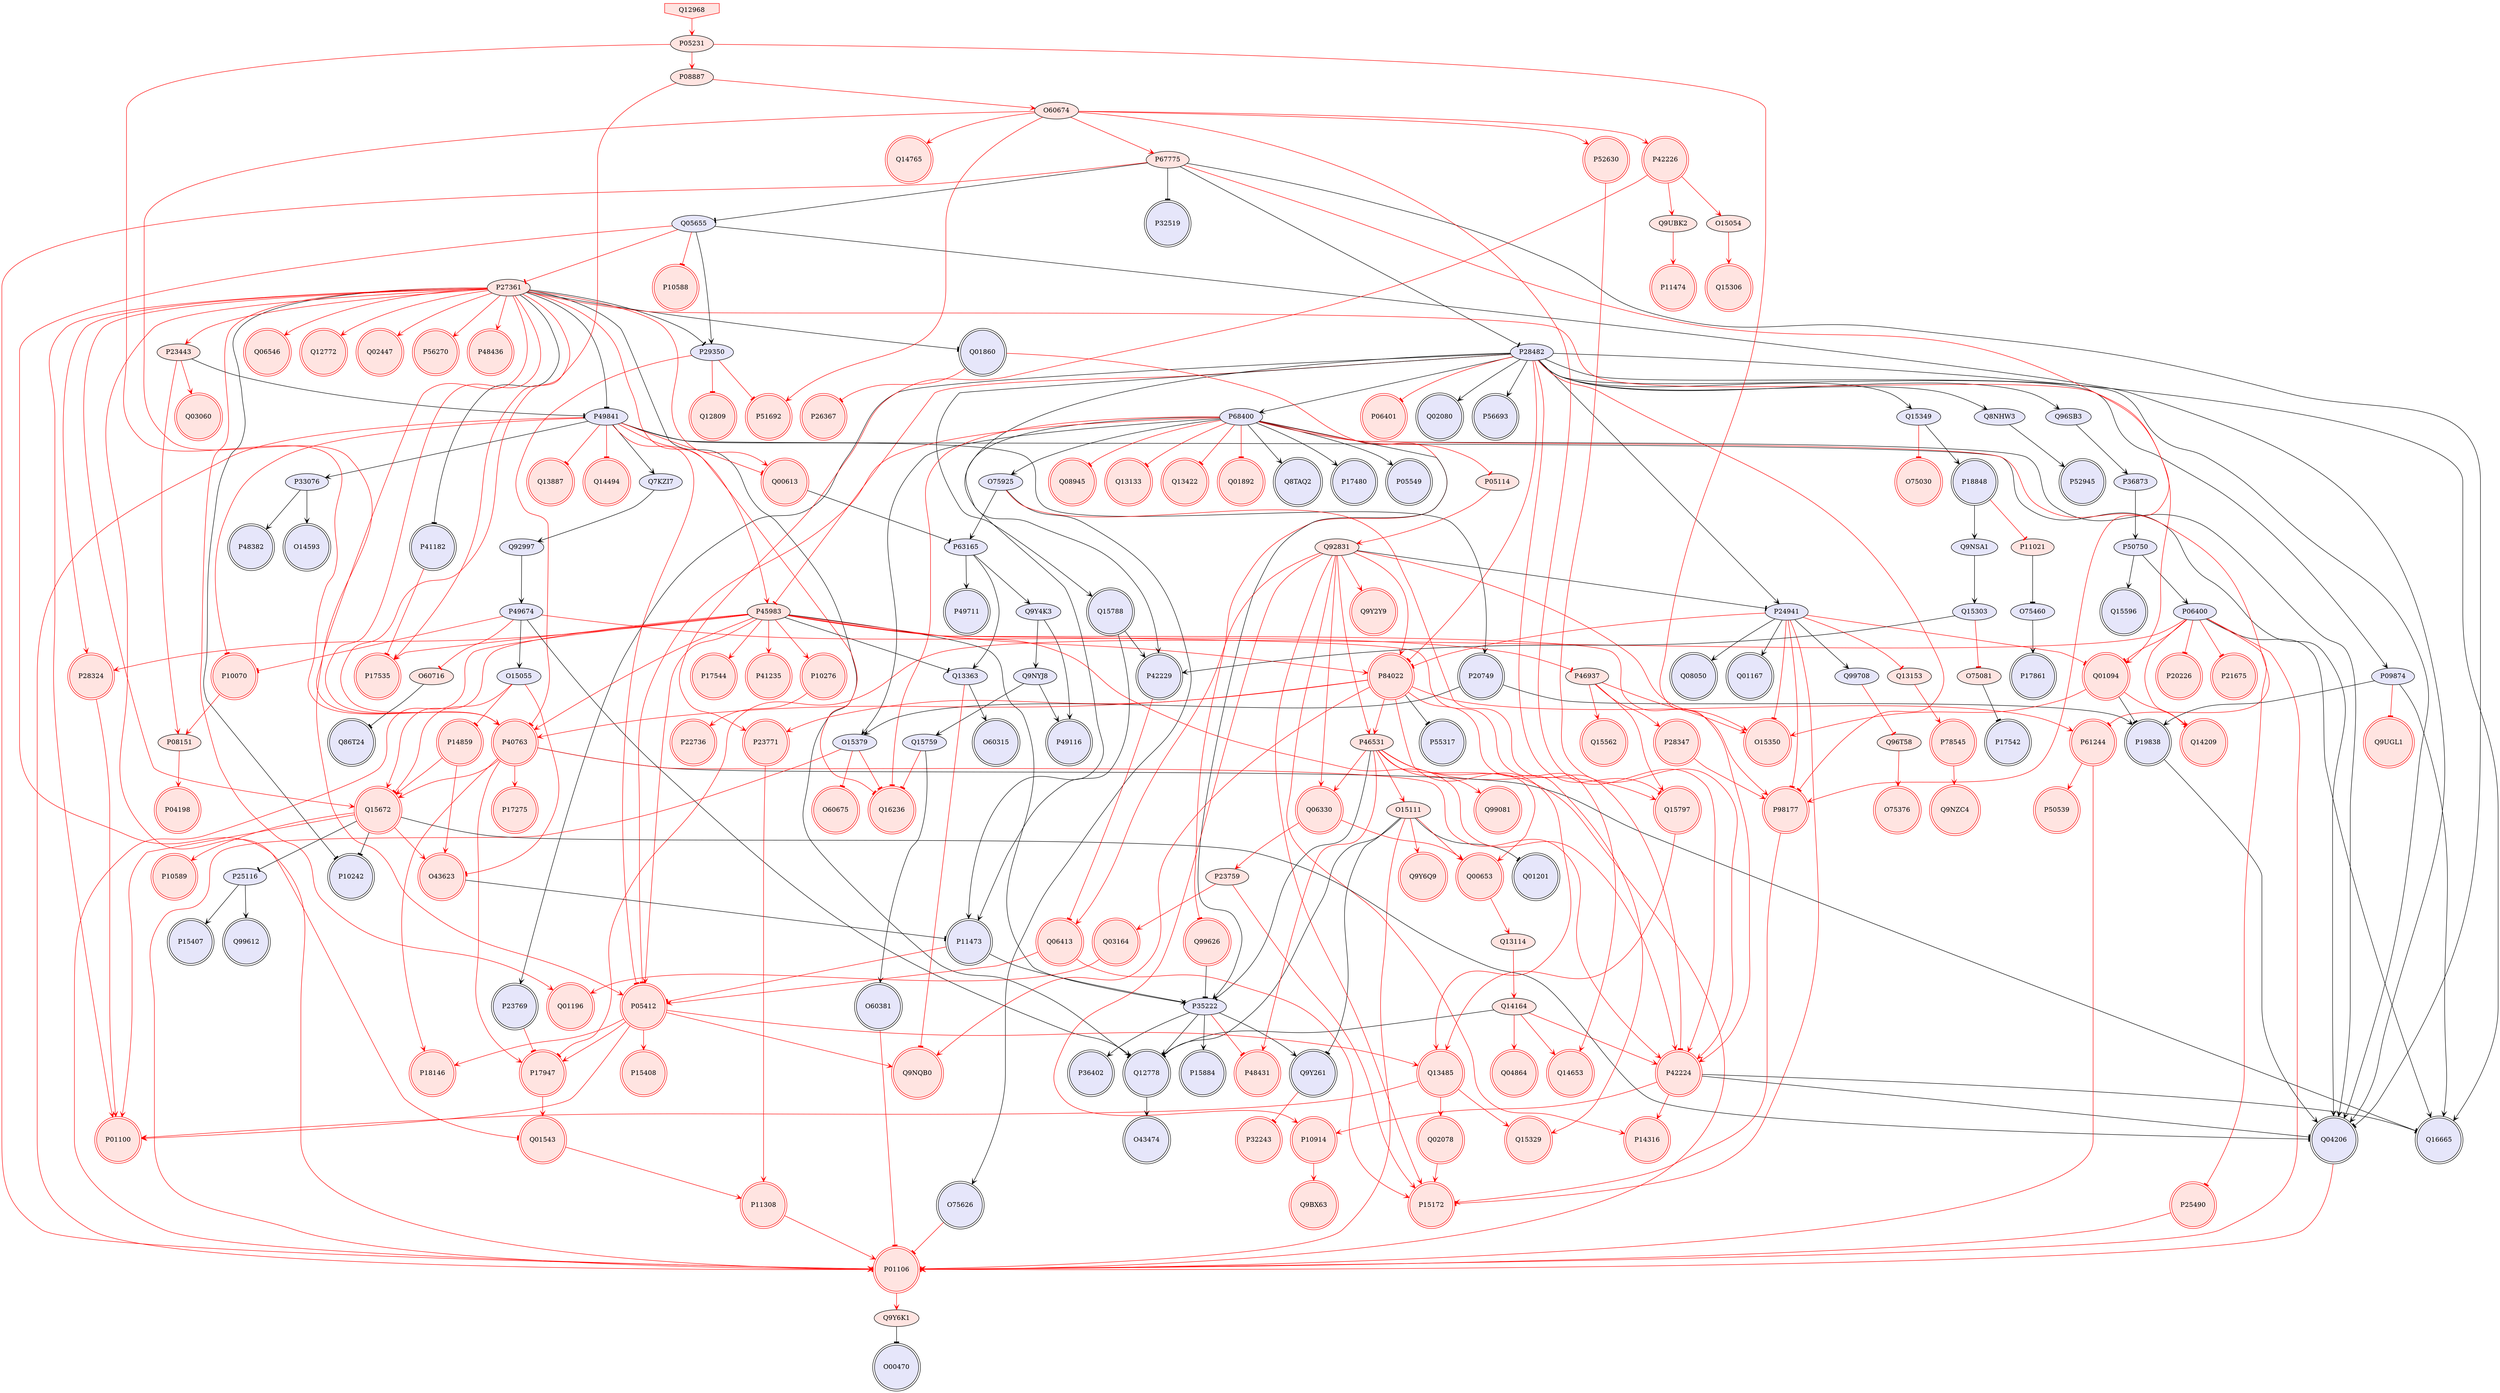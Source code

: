 digraph {

O75460->P17861 [penwidth=1, color=black, arrowhead="vee"]
P50750->Q15596 [penwidth=1, color=black, arrowhead="vee"]
P50750->P06400 [penwidth=1, color=black, arrowhead="vee"]
P36873->P50750 [penwidth=1, color=black, arrowhead="vee"]
P24941->Q08050 [penwidth=1, color=black, arrowhead="vee"]
Q9Y4K3->P49116 [penwidth=1, color=black, arrowhead="vee"]
P63165->Q9Y4K3 [penwidth=1, color=black, arrowhead="vee"]
Q9Y4K3->Q9NYJ8 [penwidth=1, color=black, arrowhead="vee"]
O15111->Q12778 [penwidth=1, color=black, arrowhead="tee"]
O15111->Q01201 [penwidth=1, color=black, arrowhead="tee"]
O15111->Q9Y261 [penwidth=1, color=black, arrowhead="tee"]
Q15349->P18848 [penwidth=1, color=black, arrowhead="vee"]
P28482->Q15349 [penwidth=1, color=black, arrowhead="vee"]
P27361->P29350 [penwidth=1, color=black, arrowhead="tee"]
P27361->Q12778 [penwidth=1, color=black, arrowhead="tee"]
P27361->P10242 [penwidth=1, color=black, arrowhead="tee"]
P27361->P49841 [penwidth=1, color=black, arrowhead="tee"]
P27361->P41182 [penwidth=1, color=black, arrowhead="tee"]
P27361->Q01860 [penwidth=1, color=black, arrowhead="tee"]
P35222->Q12778 [penwidth=1, color=black, arrowhead="vee"]
P45983->P35222 [penwidth=1, color=black, arrowhead="tee"]
P68400->P35222 [penwidth=1, color=black, arrowhead="vee"]
P46531->P35222 [penwidth=1, color=black, arrowhead="tee"]
P35222->P36402 [penwidth=1, color=black, arrowhead="vee"]
P11473->P35222 [penwidth=1, color=black, arrowhead="vee"]
P35222->P15884 [penwidth=1, color=black, arrowhead="vee"]
Q99626->P35222 [penwidth=1, color=black, arrowhead="tee"]
P40763->Q16665 [penwidth=1, color=black, arrowhead="tee"]
P63165->Q13363 [penwidth=1, color=black, arrowhead="vee"]
P45983->Q13363 [penwidth=1, color=black, arrowhead="tee"]
Q13363->O60315 [penwidth=1, color=black, arrowhead="vee"]
Q9NYJ8->P49116 [penwidth=1, color=black, arrowhead="vee"]
Q14164->Q12778 [penwidth=1, color=black, arrowhead="tee"]
P20749->P19838 [penwidth=1, color=black, arrowhead="vee"]
Q01094->P19838 [penwidth=1, color=black, arrowhead="tee"]
P19838->Q04206 [penwidth=1, color=black, arrowhead="vee"]
P09874->P19838 [penwidth=1, color=black, arrowhead="vee"]
P63165->P49711 [penwidth=1, color=black, arrowhead="vee"]
P11021->O75460 [penwidth=1, color=black, arrowhead="tee"]
Q92831->P24941 [penwidth=1, color=black, arrowhead="tee"]
P49674->Q12778 [penwidth=1, color=black, arrowhead="vee"]
Q92997->P49674 [penwidth=1, color=black, arrowhead="vee"]
P49674->O15055 [penwidth=1, color=black, arrowhead="vee"]
Q05655->P29350 [penwidth=1, color=black, arrowhead="vee"]
P24941->Q99708 [penwidth=1, color=black, arrowhead="vee"]
P28482->P24941 [penwidth=1, color=black, arrowhead="vee"]
P24941->Q01167 [penwidth=1, color=black, arrowhead="vee"]
P67775->Q04206 [penwidth=1, color=black, arrowhead="tee"]
P67775->Q05655 [penwidth=1, color=black, arrowhead="tee"]
P67775->P28482 [penwidth=1, color=black, arrowhead="tee"]
P67775->P32519 [penwidth=1, color=black, arrowhead="tee"]
Q12778->O43474 [penwidth=1, color=black, arrowhead="vee"]
P68400->O15379 [penwidth=1, color=black, arrowhead="vee"]
P20749->O15379 [penwidth=1, color=black, arrowhead="vee"]
Q7KZI7->Q92997 [penwidth=1, color=black, arrowhead="vee"]
O75925->P63165 [penwidth=1, color=black, arrowhead="vee"]
P68400->O75925 [penwidth=1, color=black, arrowhead="vee"]
O75925->O75626 [penwidth=1, color=black, arrowhead="vee"]
P42224->Q04206 [penwidth=1, color=black, arrowhead="tee"]
P42224->Q16665 [penwidth=1, color=black, arrowhead="tee"]
Q00613->P63165 [penwidth=1, color=black, arrowhead="tee"]
O75081->P17542 [penwidth=1, color=black, arrowhead="tee"]
Q15788->P42229 [penwidth=1, color=black, arrowhead="vee"]
Q15788->P11473 [penwidth=1, color=black, arrowhead="vee"]
P28482->Q15788 [penwidth=1, color=black, arrowhead="vee"]
P68400->Q8TAQ2 [penwidth=1, color=black, arrowhead="vee"]
P68400->Q04206 [penwidth=1, color=black, arrowhead="vee"]
P68400->P11473 [penwidth=1, color=black, arrowhead="vee"]
P28482->P68400 [penwidth=1, color=black, arrowhead="vee"]
P68400->P17480 [penwidth=1, color=black, arrowhead="vee"]
P68400->P05549 [penwidth=1, color=black, arrowhead="vee"]
P49841->P20749 [penwidth=1, color=black, arrowhead="vee"]
Q9NYJ8->Q15759 [penwidth=1, color=black, arrowhead="vee"]
Q15759->O60381 [penwidth=1, color=black, arrowhead="vee"]
P49841->Q7KZI7 [penwidth=1, color=black, arrowhead="vee"]
P23443->P49841 [penwidth=1, color=black, arrowhead="tee"]
P06400->Q16665 [penwidth=1, color=black, arrowhead="vee"]
Q15303->P42229 [penwidth=1, color=black, arrowhead="vee"]
P28482->P42229 [penwidth=1, color=black, arrowhead="vee"]
Q15672->Q04206 [penwidth=1, color=black, arrowhead="tee"]
Q05655->Q04206 [penwidth=1, color=black, arrowhead="vee"]
P49841->Q04206 [penwidth=1, color=black, arrowhead="vee"]
P28482->Q04206 [penwidth=1, color=black, arrowhead="vee"]
P09874->Q16665 [penwidth=1, color=black, arrowhead="vee"]
P28482->Q16665 [penwidth=1, color=black, arrowhead="vee"]
P84022->P55317 [penwidth=1, color=black, arrowhead="tee"]
P28482->P09874 [penwidth=1, color=black, arrowhead="vee"]
Q9NSA1->Q15303 [penwidth=1, color=black, arrowhead="vee"]
O60716->Q86T24 [penwidth=1, color=black, arrowhead="tee"]
P49841->P33076 [penwidth=1, color=black, arrowhead="vee"]
P28482->P23769 [penwidth=1, color=black, arrowhead="vee"]
P28482->Q02080 [penwidth=1, color=black, arrowhead="vee"]
P28482->Q8NHW3 [penwidth=1, color=black, arrowhead="vee"]
P28482->Q96SB3 [penwidth=1, color=black, arrowhead="vee"]
P28482->P56693 [penwidth=1, color=black, arrowhead="vee"]
Q96SB3->P36873 [penwidth=1, color=black, arrowhead="vee"]
P33076->P48382 [penwidth=1, color=black, arrowhead="vee"]
P33076->O14593 [penwidth=1, color=black, arrowhead="vee"]
P35222->Q9Y261 [penwidth=1, color=black, arrowhead="vee"]
Q15672->P10242 [penwidth=1, color=black, arrowhead="tee"]
O43623->P11473 [penwidth=1, color=black, arrowhead="tee"]
P18848->Q9NSA1 [penwidth=1, color=black, arrowhead="vee"]
P25116->P15407 [penwidth=1, color=black, arrowhead="vee"]
P25116->Q99612 [penwidth=1, color=black, arrowhead="vee"]
Q9Y6K1->O00470 [penwidth=1, color=black, arrowhead="tee"]
Q15672->P25116 [penwidth=1, color=black, arrowhead="tee"]
Q8NHW3->P52945 [penwidth=1, color=black, arrowhead="vee"]
O15111->Q00653 [penwidth=1, color=red, arrowhead="vee"]
O15111->Q9Y6Q9 [penwidth=1, color=red, arrowhead="vee"]
O15111->P01106 [penwidth=1, color=red, arrowhead="vee"]
P46531->O15111 [penwidth=1, color=red, arrowhead="vee"]
P46937->O15350 [penwidth=1, color=red, arrowhead="vee"]
Q92831->O15350 [penwidth=1, color=red, arrowhead="vee"]
P24941->O15350 [penwidth=1, color=red, arrowhead="tee"]
Q01094->O15350 [penwidth=1, color=red, arrowhead="vee"]
Q15349->O75030 [penwidth=1, color=red, arrowhead="tee"]
O15055->P14859 [penwidth=1, color=red, arrowhead="tee"]
P27361->P40763 [penwidth=1, color=red, arrowhead="vee"]
P27361->Q00613 [penwidth=1, color=red, arrowhead="vee"]
P27361->P05412 [penwidth=1, color=red, arrowhead="vee"]
P27361->P01106 [penwidth=1, color=red, arrowhead="vee"]
P27361->P45983 [penwidth=1, color=red, arrowhead="vee"]
P27361->Q01094 [penwidth=1, color=red, arrowhead="vee"]
P27361->P23443 [penwidth=1, color=red, arrowhead="vee"]
P27361->Q06546 [penwidth=1, color=red, arrowhead="vee"]
P27361->Q15672 [penwidth=1, color=red, arrowhead="vee"]
P27361->Q12772 [penwidth=1, color=red, arrowhead="vee"]
Q05655->P27361 [penwidth=1, color=red, arrowhead="tee"]
P27361->P17535 [penwidth=1, color=red, arrowhead="vee"]
P27361->Q01196 [penwidth=1, color=red, arrowhead="vee"]
P27361->Q02447 [penwidth=1, color=red, arrowhead="vee"]
P27361->P01100 [penwidth=1, color=red, arrowhead="vee"]
P27361->P28324 [penwidth=1, color=red, arrowhead="vee"]
P27361->P56270 [penwidth=1, color=red, arrowhead="vee"]
P10070->P08151 [penwidth=1, color=red, arrowhead="vee"]
P23443->P08151 [penwidth=1, color=red, arrowhead="vee"]
P01106->Q9Y6K1 [penwidth=1, color=red, arrowhead="vee"]
P29350->P51692 [penwidth=1, color=red, arrowhead="tee"]
O60674->P51692 [penwidth=1, color=red, arrowhead="vee"]
P35222->P48431 [penwidth=1, color=red, arrowhead="tee"]
Q00653->Q13114 [penwidth=1, color=red, arrowhead="vee"]
P08887->P40763 [penwidth=1, color=red, arrowhead="vee"]
P29350->P40763 [penwidth=1, color=red, arrowhead="tee"]
P40763->P18146 [penwidth=1, color=red, arrowhead="vee"]
P40763->P42224 [penwidth=1, color=red, arrowhead="vee"]
P45983->P40763 [penwidth=1, color=red, arrowhead="vee"]
P40763->P17275 [penwidth=1, color=red, arrowhead="vee"]
P84022->P40763 [penwidth=1, color=red, arrowhead="vee"]
P40763->Q15672 [penwidth=1, color=red, arrowhead="vee"]
P40763->P17947 [penwidth=1, color=red, arrowhead="vee"]
P05231->P40763 [penwidth=1, color=red, arrowhead="vee"]
O60674->P40763 [penwidth=1, color=red, arrowhead="vee"]
Q15797->Q13485 [penwidth=1, color=red, arrowhead="vee"]
P46937->Q15797 [penwidth=1, color=red, arrowhead="vee"]
P46531->Q15797 [penwidth=1, color=red, arrowhead="vee"]
P28482->Q15797 [penwidth=1, color=red, arrowhead="tee"]
Q13363->Q9NQB0 [penwidth=1, color=red, arrowhead="tee"]
P05412->Q13485 [penwidth=1, color=red, arrowhead="vee"]
Q13485->Q02078 [penwidth=1, color=red, arrowhead="vee"]
P84022->Q13485 [penwidth=1, color=red, arrowhead="vee"]
Q13485->P01100 [penwidth=1, color=red, arrowhead="vee"]
Q13485->Q15329 [penwidth=1, color=red, arrowhead="vee"]
P49674->P46937 [penwidth=1, color=red, arrowhead="tee"]
P46937->Q15562 [penwidth=1, color=red, arrowhead="vee"]
P46937->P28347 [penwidth=1, color=red, arrowhead="vee"]
Q14164->Q14653 [penwidth=1, color=red, arrowhead="vee"]
Q14164->P42224 [penwidth=1, color=red, arrowhead="vee"]
Q14164->Q04864 [penwidth=1, color=red, arrowhead="vee"]
Q13114->Q14164 [penwidth=1, color=red, arrowhead="vee"]
Q9Y261->P32243 [penwidth=1, color=red, arrowhead="tee"]
Q92831->P15172 [penwidth=1, color=red, arrowhead="vee"]
Q92831->Q06330 [penwidth=1, color=red, arrowhead="vee"]
Q92831->P10914 [penwidth=1, color=red, arrowhead="vee"]
Q92831->P46531 [penwidth=1, color=red, arrowhead="vee"]
Q92831->P84022 [penwidth=1, color=red, arrowhead="vee"]
P05114->Q92831 [penwidth=1, color=red, arrowhead="vee"]
Q92831->P14316 [penwidth=1, color=red, arrowhead="vee"]
Q92831->Q06413 [penwidth=1, color=red, arrowhead="vee"]
Q92831->Q9Y2Y9 [penwidth=1, color=red, arrowhead="vee"]
P25490->P01106 [penwidth=1, color=red, arrowhead="vee"]
P06400->P25490 [penwidth=1, color=red, arrowhead="tee"]
P52630->P42224 [penwidth=1, color=red, arrowhead="vee"]
O60674->P52630 [penwidth=1, color=red, arrowhead="vee"]
P49674->P10070 [penwidth=1, color=red, arrowhead="tee"]
P49841->P10070 [penwidth=1, color=red, arrowhead="tee"]
P49674->O60716 [penwidth=1, color=red, arrowhead="tee"]
Q96T58->O75376 [penwidth=1, color=red, arrowhead="vee"]
Q01094->Q14209 [penwidth=1, color=red, arrowhead="vee"]
P06400->Q14209 [penwidth=1, color=red, arrowhead="tee"]
P05231->P08887 [penwidth=1, color=red, arrowhead="vee"]
P08887->O60674 [penwidth=1, color=red, arrowhead="vee"]
P29350->Q12809 [penwidth=1, color=red, arrowhead="tee"]
P05412->Q9NQB0 [penwidth=1, color=red, arrowhead="vee"]
P84022->Q9NQB0 [penwidth=1, color=red, arrowhead="vee"]
P24941->P15172 [penwidth=1, color=red, arrowhead="tee"]
P24941->Q01094 [penwidth=1, color=red, arrowhead="tee"]
P24941->Q13153 [penwidth=1, color=red, arrowhead="tee"]
P24941->P84022 [penwidth=1, color=red, arrowhead="tee"]
P24941->P98177 [penwidth=1, color=red, arrowhead="tee"]
P67775->P01106 [penwidth=1, color=red, arrowhead="vee"]
P67775->P98177 [penwidth=1, color=red, arrowhead="vee"]
O60674->P67775 [penwidth=1, color=red, arrowhead="vee"]
P06400->P20226 [penwidth=1, color=red, arrowhead="tee"]
O60674->Q14765 [penwidth=1, color=red, arrowhead="vee"]
P05412->P18146 [penwidth=1, color=red, arrowhead="vee"]
O15379->P01106 [penwidth=1, color=red, arrowhead="tee"]
O15379->O60675 [penwidth=1, color=red, arrowhead="tee"]
O15379->Q16236 [penwidth=1, color=red, arrowhead="tee"]
P45983->Q14653 [penwidth=1, color=red, arrowhead="vee"]
O75925->P42224 [penwidth=1, color=red, arrowhead="tee"]
P46531->P48431 [penwidth=1, color=red, arrowhead="vee"]
P45983->P42224 [penwidth=1, color=red, arrowhead="vee"]
P42224->P10914 [penwidth=1, color=red, arrowhead="vee"]
P05231->P42224 [penwidth=1, color=red, arrowhead="vee"]
O60674->P42224 [penwidth=1, color=red, arrowhead="vee"]
P42224->P14316 [penwidth=1, color=red, arrowhead="vee"]
P49841->Q00613 [penwidth=1, color=red, arrowhead="tee"]
Q15303->O75081 [penwidth=1, color=red, arrowhead="tee"]
P45983->P05412 [penwidth=1, color=red, arrowhead="vee"]
P68400->P05412 [penwidth=1, color=red, arrowhead="tee"]
P11473->P05412 [penwidth=1, color=red, arrowhead="tee"]
P05412->P17947 [penwidth=1, color=red, arrowhead="vee"]
P05412->P01100 [penwidth=1, color=red, arrowhead="vee"]
P49841->P05412 [penwidth=1, color=red, arrowhead="tee"]
P05412->P15408 [penwidth=1, color=red, arrowhead="vee"]
P45983->P10276 [penwidth=1, color=red, arrowhead="vee"]
P10276->P22736 [penwidth=1, color=red, arrowhead="vee"]
Q02078->P15172 [penwidth=1, color=red, arrowhead="vee"]
Q06413->P15172 [penwidth=1, color=red, arrowhead="vee"]
P45983->P01106 [penwidth=1, color=red, arrowhead="vee"]
P61244->P01106 [penwidth=1, color=red, arrowhead="vee"]
P46531->P01106 [penwidth=1, color=red, arrowhead="vee"]
P06400->P01106 [penwidth=1, color=red, arrowhead="tee"]
Q04206->P01106 [penwidth=1, color=red, arrowhead="tee"]
O60381->P01106 [penwidth=1, color=red, arrowhead="tee"]
P49841->P01106 [penwidth=1, color=red, arrowhead="tee"]
P46531->Q06330 [penwidth=1, color=red, arrowhead="vee"]
Q06330->P23759 [penwidth=1, color=red, arrowhead="vee"]
P45983->P84022 [penwidth=1, color=red, arrowhead="vee"]
P45983->Q15672 [penwidth=1, color=red, arrowhead="vee"]
P45983->P17535 [penwidth=1, color=red, arrowhead="vee"]
P45983->P98177 [penwidth=1, color=red, arrowhead="vee"]
P28482->P45983 [penwidth=1, color=red, arrowhead="tee"]
P45983->P17544 [penwidth=1, color=red, arrowhead="vee"]
P45983->P41235 [penwidth=1, color=red, arrowhead="vee"]
P45983->P28324 [penwidth=1, color=red, arrowhead="vee"]
P42226->P23771 [penwidth=1, color=red, arrowhead="vee"]
P84022->P23771 [penwidth=1, color=red, arrowhead="vee"]
P68400->P61244 [penwidth=1, color=red, arrowhead="tee"]
P84022->P61244 [penwidth=1, color=red, arrowhead="vee"]
P61244->P50539 [penwidth=1, color=red, arrowhead="vee"]
O60674->P42226 [penwidth=1, color=red, arrowhead="vee"]
Q05655->Q01543 [penwidth=1, color=red, arrowhead="tee"]
Q99708->Q96T58 [penwidth=1, color=red, arrowhead="tee"]
P68400->Q08945 [penwidth=1, color=red, arrowhead="tee"]
P68400->Q16236 [penwidth=1, color=red, arrowhead="tee"]
P68400->P05114 [penwidth=1, color=red, arrowhead="tee"]
P68400->Q13133 [penwidth=1, color=red, arrowhead="tee"]
P68400->Q13422 [penwidth=1, color=red, arrowhead="tee"]
P68400->Q01892 [penwidth=1, color=red, arrowhead="tee"]
Q15759->Q16236 [penwidth=1, color=red, arrowhead="tee"]
P10914->Q9BX63 [penwidth=1, color=red, arrowhead="vee"]
P06400->Q01094 [penwidth=1, color=red, arrowhead="tee"]
P84022->P46531 [penwidth=1, color=red, arrowhead="vee"]
P23443->Q03060 [penwidth=1, color=red, arrowhead="vee"]
P06400->P17947 [penwidth=1, color=red, arrowhead="tee"]
P06400->P21675 [penwidth=1, color=red, arrowhead="tee"]
Q13153->P78545 [penwidth=1, color=red, arrowhead="vee"]
P28482->P06401 [penwidth=1, color=red, arrowhead="tee"]
Q9UBK2->P11474 [penwidth=1, color=red, arrowhead="vee"]
P49841->Q16236 [penwidth=1, color=red, arrowhead="tee"]
P84022->Q15329 [penwidth=1, color=red, arrowhead="vee"]
P28482->P84022 [penwidth=1, color=red, arrowhead="tee"]
Q03164->Q01196 [penwidth=1, color=red, arrowhead="vee"]
P23759->Q03164 [penwidth=1, color=red, arrowhead="vee"]
P09874->Q9UGL1 [penwidth=1, color=red, arrowhead="tee"]
Q05655->P10588 [penwidth=1, color=red, arrowhead="tee"]
P41182->P17535 [penwidth=1, color=red, arrowhead="tee"]
P23769->P17947 [penwidth=1, color=red, arrowhead="tee"]
P28324->P01100 [penwidth=1, color=red, arrowhead="vee"]
P49841->Q13887 [penwidth=1, color=red, arrowhead="tee"]
P49841->Q14494 [penwidth=1, color=red, arrowhead="tee"]
P28482->P98177 [penwidth=1, color=red, arrowhead="tee"]
P78545->Q9NZC4 [penwidth=1, color=red, arrowhead="vee"]
P23771->P11308 [penwidth=1, color=red, arrowhead="vee"]
P23759->P15172 [penwidth=1, color=red, arrowhead="vee"]
P98177->P15172 [penwidth=1, color=red, arrowhead="vee"]
P14859->Q15672 [penwidth=1, color=red, arrowhead="vee"]
P14859->O43623 [penwidth=1, color=red, arrowhead="vee"]
Q06413->P05412 [penwidth=1, color=red, arrowhead="vee"]
P28347->P98177 [penwidth=1, color=red, arrowhead="vee"]
Q15672->P01100 [penwidth=1, color=red, arrowhead="vee"]
P08151->P04198 [penwidth=1, color=red, arrowhead="vee"]
P42229->Q06413 [penwidth=1, color=red, arrowhead="tee"]
Q01860->Q99626 [penwidth=1, color=red, arrowhead="tee"]
Q01860->P26367 [penwidth=1, color=red, arrowhead="tee"]
O75626->P01106 [penwidth=1, color=red, arrowhead="tee"]
P11308->P01106 [penwidth=1, color=red, arrowhead="vee"]
Q06330->Q00653 [penwidth=1, color=red, arrowhead="vee"]
P17947->Q01543 [penwidth=1, color=red, arrowhead="vee"]
Q01543->P11308 [penwidth=1, color=red, arrowhead="vee"]
Q15672->P10589 [penwidth=1, color=red, arrowhead="vee"]
O15054->Q15306 [penwidth=1, color=red, arrowhead="vee"]
P46531->Q99081 [penwidth=1, color=red, arrowhead="vee"]
P42226->Q9UBK2 [penwidth=1, color=red, arrowhead="vee"]
P18848->P11021 [penwidth=1, color=red, arrowhead="tee"]
P27361->P48436 [penwidth=1, color=red, arrowhead="vee"]
Q12968->P05231 [penwidth=1, color=red, arrowhead="vee"]
P46531->Q00653 [penwidth=1, color=red, arrowhead="vee"]
P42226->O15054 [penwidth=1, color=red, arrowhead="vee"]
Q15672->O43623 [penwidth=1, color=red, arrowhead="vee"]
O15055->Q15672 [penwidth=1, color=red, arrowhead="tee"]
O15055->O43623 [penwidth=1, color=red, arrowhead="tee"]
Q12968 [style=filled, color=red, fillcolor=mistyrose, shape=invhouse];
P18848 [style=filled, color=black, fillcolor=lavender, shape=doublecircle];
P17544 [style=filled, color=red, fillcolor=mistyrose, shape=doublecircle];
Q9BX63 [style=filled, color=red, fillcolor=mistyrose, shape=doublecircle];
P20749 [style=filled, color=black, fillcolor=lavender, shape=doublecircle];
P41182 [style=filled, color=black, fillcolor=lavender, shape=doublecircle];
Q99626 [style=filled, color=red, fillcolor=mistyrose, shape=doublecircle];
Q03060 [style=filled, color=red, fillcolor=mistyrose, shape=doublecircle];
P49711 [style=filled, color=black, fillcolor=lavender, shape=doublecircle];
Q01094 [style=filled, color=red, fillcolor=mistyrose, shape=doublecircle];
Q14209 [style=filled, color=red, fillcolor=mistyrose, shape=doublecircle];
Q15329 [style=filled, color=red, fillcolor=mistyrose, shape=doublecircle];
P18146 [style=filled, color=red, fillcolor=mistyrose, shape=doublecircle];
Q9NZC4 [style=filled, color=red, fillcolor=mistyrose, shape=doublecircle];
P32519 [style=filled, color=black, fillcolor=lavender, shape=doublecircle];
P78545 [style=filled, color=red, fillcolor=mistyrose, shape=doublecircle];
P28324 [style=filled, color=red, fillcolor=mistyrose, shape=doublecircle];
P11308 [style=filled, color=red, fillcolor=mistyrose, shape=doublecircle];
Q12809 [style=filled, color=red, fillcolor=mistyrose, shape=doublecircle];
P11474 [style=filled, color=red, fillcolor=mistyrose, shape=doublecircle];
Q01543 [style=filled, color=red, fillcolor=mistyrose, shape=doublecircle];
P01100 [style=filled, color=red, fillcolor=mistyrose, shape=doublecircle];
P15407 [style=filled, color=black, fillcolor=lavender, shape=doublecircle];
P15408 [style=filled, color=red, fillcolor=mistyrose, shape=doublecircle];
P55317 [style=filled, color=black, fillcolor=lavender, shape=doublecircle];
Q9Y261 [style=filled, color=black, fillcolor=lavender, shape=doublecircle];
Q01167 [style=filled, color=black, fillcolor=lavender, shape=doublecircle];
Q08050 [style=filled, color=black, fillcolor=lavender, shape=doublecircle];
Q12778 [style=filled, color=black, fillcolor=lavender, shape=doublecircle];
P98177 [style=filled, color=red, fillcolor=mistyrose, shape=doublecircle];
Q06546 [style=filled, color=red, fillcolor=mistyrose, shape=doublecircle];
P23769 [style=filled, color=black, fillcolor=lavender, shape=doublecircle];
P23771 [style=filled, color=red, fillcolor=mistyrose, shape=doublecircle];
P10070 [style=filled, color=red, fillcolor=mistyrose, shape=doublecircle];
O60381 [style=filled, color=black, fillcolor=lavender, shape=doublecircle];
Q16665 [style=filled, color=black, fillcolor=lavender, shape=doublecircle];
P41235 [style=filled, color=red, fillcolor=mistyrose, shape=doublecircle];
Q00613 [style=filled, color=red, fillcolor=mistyrose, shape=doublecircle];
Q13422 [style=filled, color=red, fillcolor=mistyrose, shape=doublecircle];
P10914 [style=filled, color=red, fillcolor=mistyrose, shape=doublecircle];
P14316 [style=filled, color=red, fillcolor=mistyrose, shape=doublecircle];
Q14653 [style=filled, color=red, fillcolor=mistyrose, shape=doublecircle];
Q15306 [style=filled, color=red, fillcolor=mistyrose, shape=doublecircle];
P05412 [style=filled, color=red, fillcolor=mistyrose, shape=doublecircle];
P17275 [style=filled, color=red, fillcolor=mistyrose, shape=doublecircle];
P17535 [style=filled, color=red, fillcolor=mistyrose, shape=doublecircle];
Q9UGL1 [style=filled, color=red, fillcolor=mistyrose, shape=doublecircle];
Q9Y2Y9 [style=filled, color=red, fillcolor=mistyrose, shape=doublecircle];
O43474 [style=filled, color=black, fillcolor=lavender, shape=doublecircle];
Q13887 [style=filled, color=red, fillcolor=mistyrose, shape=doublecircle];
Q99612 [style=filled, color=black, fillcolor=lavender, shape=doublecircle];
Q03164 [style=filled, color=red, fillcolor=mistyrose, shape=doublecircle];
O60675 [style=filled, color=red, fillcolor=mistyrose, shape=doublecircle];
P61244 [style=filled, color=red, fillcolor=mistyrose, shape=doublecircle];
P56270 [style=filled, color=red, fillcolor=mistyrose, shape=doublecircle];
Q02078 [style=filled, color=red, fillcolor=mistyrose, shape=doublecircle];
Q02080 [style=filled, color=black, fillcolor=lavender, shape=doublecircle];
Q06413 [style=filled, color=red, fillcolor=mistyrose, shape=doublecircle];
O00470 [style=filled, color=black, fillcolor=lavender, shape=doublecircle];
O75030 [style=filled, color=red, fillcolor=mistyrose, shape=doublecircle];
P50539 [style=filled, color=red, fillcolor=mistyrose, shape=doublecircle];
P10242 [style=filled, color=black, fillcolor=lavender, shape=doublecircle];
P01106 [style=filled, color=red, fillcolor=mistyrose, shape=doublecircle];
P04198 [style=filled, color=red, fillcolor=mistyrose, shape=doublecircle];
P15172 [style=filled, color=red, fillcolor=mistyrose, shape=doublecircle];
Q15788 [style=filled, color=black, fillcolor=lavender, shape=doublecircle];
Q15596 [style=filled, color=black, fillcolor=lavender, shape=doublecircle];
Q9Y6Q9 [style=filled, color=red, fillcolor=mistyrose, shape=doublecircle];
O75376 [style=filled, color=red, fillcolor=mistyrose, shape=doublecircle];
Q16236 [style=filled, color=red, fillcolor=mistyrose, shape=doublecircle];
P19838 [style=filled, color=black, fillcolor=lavender, shape=doublecircle];
Q00653 [style=filled, color=red, fillcolor=mistyrose, shape=doublecircle];
Q13133 [style=filled, color=red, fillcolor=mistyrose, shape=doublecircle];
P49116 [style=filled, color=black, fillcolor=lavender, shape=doublecircle];
P10589 [style=filled, color=red, fillcolor=mistyrose, shape=doublecircle];
P10588 [style=filled, color=red, fillcolor=mistyrose, shape=doublecircle];
P22736 [style=filled, color=red, fillcolor=mistyrose, shape=doublecircle];
Q14494 [style=filled, color=red, fillcolor=mistyrose, shape=doublecircle];
P32243 [style=filled, color=red, fillcolor=mistyrose, shape=doublecircle];
P26367 [style=filled, color=red, fillcolor=mistyrose, shape=doublecircle];
P52945 [style=filled, color=black, fillcolor=lavender, shape=doublecircle];
P06401 [style=filled, color=red, fillcolor=mistyrose, shape=doublecircle];
P14859 [style=filled, color=red, fillcolor=mistyrose, shape=doublecircle];
Q01860 [style=filled, color=black, fillcolor=lavender, shape=doublecircle];
O75626 [style=filled, color=black, fillcolor=lavender, shape=doublecircle];
P10276 [style=filled, color=red, fillcolor=mistyrose, shape=doublecircle];
Q06330 [style=filled, color=red, fillcolor=mistyrose, shape=doublecircle];
Q04864 [style=filled, color=red, fillcolor=mistyrose, shape=doublecircle];
Q04206 [style=filled, color=black, fillcolor=lavender, shape=doublecircle];
Q01201 [style=filled, color=black, fillcolor=lavender, shape=doublecircle];
P48382 [style=filled, color=black, fillcolor=lavender, shape=doublecircle];
O14593 [style=filled, color=black, fillcolor=lavender, shape=doublecircle];
Q01196 [style=filled, color=red, fillcolor=mistyrose, shape=doublecircle];
Q15797 [style=filled, color=red, fillcolor=mistyrose, shape=doublecircle];
P84022 [style=filled, color=red, fillcolor=mistyrose, shape=doublecircle];
Q13485 [style=filled, color=red, fillcolor=mistyrose, shape=doublecircle];
Q8TAQ2 [style=filled, color=black, fillcolor=lavender, shape=doublecircle];
O43623 [style=filled, color=red, fillcolor=mistyrose, shape=doublecircle];
P56693 [style=filled, color=black, fillcolor=lavender, shape=doublecircle];
P48431 [style=filled, color=red, fillcolor=mistyrose, shape=doublecircle];
P48436 [style=filled, color=red, fillcolor=mistyrose, shape=doublecircle];
Q02447 [style=filled, color=red, fillcolor=mistyrose, shape=doublecircle];
P17947 [style=filled, color=red, fillcolor=mistyrose, shape=doublecircle];
Q01892 [style=filled, color=red, fillcolor=mistyrose, shape=doublecircle];
Q12772 [style=filled, color=red, fillcolor=mistyrose, shape=doublecircle];
Q08945 [style=filled, color=red, fillcolor=mistyrose, shape=doublecircle];
P42224 [style=filled, color=red, fillcolor=mistyrose, shape=doublecircle];
P52630 [style=filled, color=red, fillcolor=mistyrose, shape=doublecircle];
P40763 [style=filled, color=red, fillcolor=mistyrose, shape=doublecircle];
Q14765 [style=filled, color=red, fillcolor=mistyrose, shape=doublecircle];
P42229 [style=filled, color=black, fillcolor=lavender, shape=doublecircle];
P51692 [style=filled, color=red, fillcolor=mistyrose, shape=doublecircle];
P42226 [style=filled, color=red, fillcolor=mistyrose, shape=doublecircle];
P21675 [style=filled, color=red, fillcolor=mistyrose, shape=doublecircle];
P17542 [style=filled, color=black, fillcolor=lavender, shape=doublecircle];
P20226 [style=filled, color=red, fillcolor=mistyrose, shape=doublecircle];
Q99081 [style=filled, color=red, fillcolor=mistyrose, shape=doublecircle];
P15884 [style=filled, color=black, fillcolor=lavender, shape=doublecircle];
P36402 [style=filled, color=black, fillcolor=lavender, shape=doublecircle];
Q9NQB0 [style=filled, color=red, fillcolor=mistyrose, shape=doublecircle];
P28347 [style=filled, color=red, fillcolor=mistyrose, shape=doublecircle];
Q15562 [style=filled, color=red, fillcolor=mistyrose, shape=doublecircle];
P05549 [style=filled, color=black, fillcolor=lavender, shape=doublecircle];
O15350 [style=filled, color=red, fillcolor=mistyrose, shape=doublecircle];
Q15672 [style=filled, color=red, fillcolor=mistyrose, shape=doublecircle];
P17480 [style=filled, color=black, fillcolor=lavender, shape=doublecircle];
P11473 [style=filled, color=black, fillcolor=lavender, shape=doublecircle];
P17861 [style=filled, color=black, fillcolor=lavender, shape=doublecircle];
P25490 [style=filled, color=red, fillcolor=mistyrose, shape=doublecircle];
Q86T24 [style=filled, color=black, fillcolor=lavender, shape=doublecircle];
O60315 [style=filled, color=black, fillcolor=lavender, shape=doublecircle];
O75460 [style=filled, fillcolor=lavender];
P50750 [style=filled, fillcolor=lavender];
P36873 [style=filled, fillcolor=lavender];
P24941 [style=filled, fillcolor=lavender];
Q9Y4K3 [style=filled, fillcolor=lavender];
P63165 [style=filled, fillcolor=lavender];
O15111 [style=filled, fillcolor=mistyrose];
Q15349 [style=filled, fillcolor=lavender];
P28482 [style=filled, fillcolor=lavender];
P27361 [style=filled, fillcolor=mistyrose];
P35222 [style=filled, fillcolor=lavender];
P45983 [style=filled, fillcolor=mistyrose];
P68400 [style=filled, fillcolor=lavender];
P46531 [style=filled, fillcolor=mistyrose];
Q13363 [style=filled, fillcolor=lavender];
Q9NYJ8 [style=filled, fillcolor=lavender];
Q14164 [style=filled, fillcolor=mistyrose];
P09874 [style=filled, fillcolor=lavender];
P11021 [style=filled, fillcolor=mistyrose];
Q92831 [style=filled, fillcolor=mistyrose];
P49674 [style=filled, fillcolor=lavender];
Q92997 [style=filled, fillcolor=lavender];
Q05655 [style=filled, fillcolor=lavender];
P67775 [style=filled, fillcolor=mistyrose];
Q7KZI7 [style=filled, fillcolor=lavender];
O75925 [style=filled, fillcolor=lavender];
O75081 [style=filled, fillcolor=mistyrose];
P49841 [style=filled, fillcolor=lavender];
Q15759 [style=filled, fillcolor=lavender];
P23443 [style=filled, fillcolor=mistyrose];
P06400 [style=filled, fillcolor=lavender];
Q15303 [style=filled, fillcolor=lavender];
Q9NSA1 [style=filled, fillcolor=lavender];
O60716 [style=filled, fillcolor=mistyrose];
Q96SB3 [style=filled, fillcolor=lavender];
P33076 [style=filled, fillcolor=lavender];
P25116 [style=filled, fillcolor=lavender];
Q9Y6K1 [style=filled, fillcolor=mistyrose];
Q8NHW3 [style=filled, fillcolor=lavender];
P46937 [style=filled, fillcolor=mistyrose];
O15055 [style=filled, fillcolor=lavender];
P29350 [style=filled, fillcolor=lavender];
O60674 [style=filled, fillcolor=mistyrose];
P08887 [style=filled, fillcolor=mistyrose];
P05231 [style=filled, fillcolor=mistyrose];
Q13114 [style=filled, fillcolor=mistyrose];
P05114 [style=filled, fillcolor=mistyrose];
Q96T58 [style=filled, fillcolor=mistyrose];
O15379 [style=filled, fillcolor=lavender];
Q99708 [style=filled, fillcolor=lavender];
Q13153 [style=filled, fillcolor=mistyrose];
Q9UBK2 [style=filled, fillcolor=mistyrose];
P23759 [style=filled, fillcolor=mistyrose];
P08151 [style=filled, fillcolor=mistyrose];
O15054 [style=filled, fillcolor=mistyrose];


}
